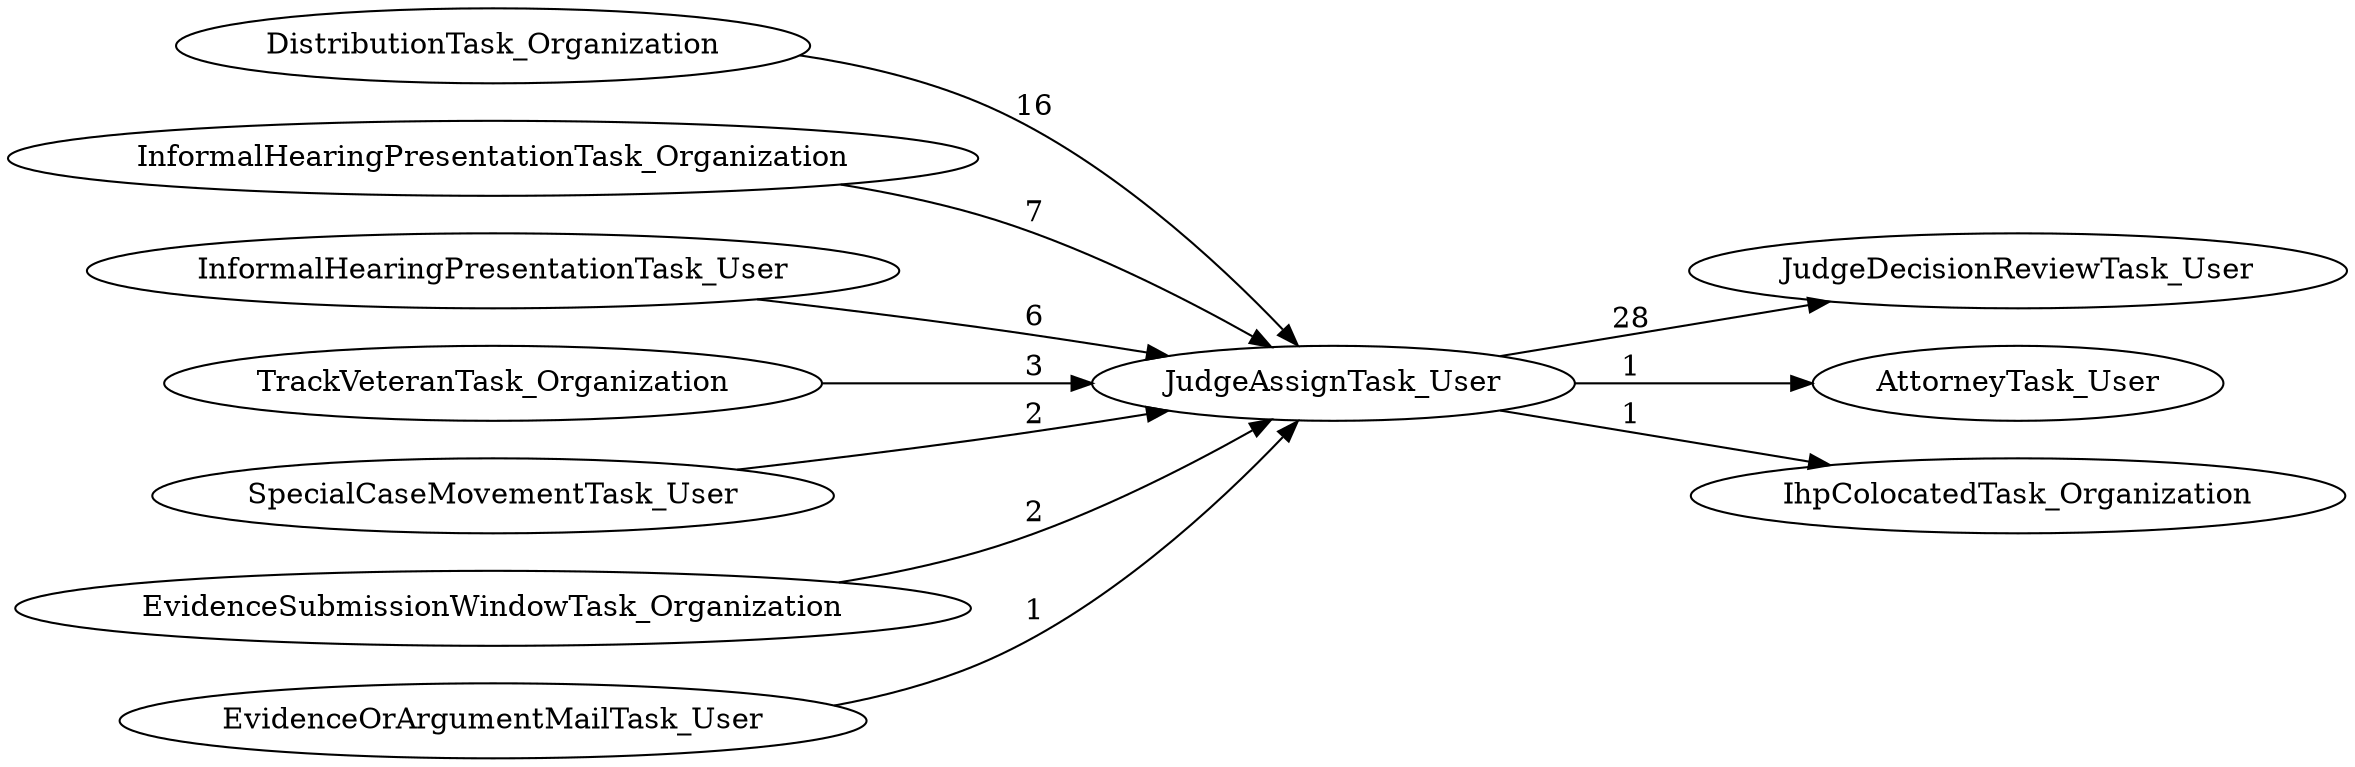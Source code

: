 digraph G {
rankdir="LR";
"JudgeAssignTask_User" -> "JudgeDecisionReviewTask_User" [label=28]
"JudgeAssignTask_User" -> "AttorneyTask_User" [label=1]
"JudgeAssignTask_User" -> "IhpColocatedTask_Organization" [label=1]
"DistributionTask_Organization" -> "JudgeAssignTask_User" [label=16]
"InformalHearingPresentationTask_Organization" -> "JudgeAssignTask_User" [label=7]
"InformalHearingPresentationTask_User" -> "JudgeAssignTask_User" [label=6]
"TrackVeteranTask_Organization" -> "JudgeAssignTask_User" [label=3]
"SpecialCaseMovementTask_User" -> "JudgeAssignTask_User" [label=2]
"EvidenceSubmissionWindowTask_Organization" -> "JudgeAssignTask_User" [label=2]
"EvidenceOrArgumentMailTask_User" -> "JudgeAssignTask_User" [label=1]
}